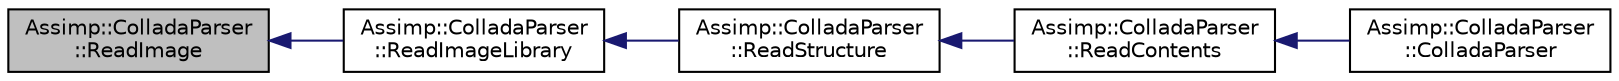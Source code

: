 digraph "Assimp::ColladaParser::ReadImage"
{
  edge [fontname="Helvetica",fontsize="10",labelfontname="Helvetica",labelfontsize="10"];
  node [fontname="Helvetica",fontsize="10",shape=record];
  rankdir="LR";
  Node1 [label="Assimp::ColladaParser\l::ReadImage",height=0.2,width=0.4,color="black", fillcolor="grey75", style="filled", fontcolor="black"];
  Node1 -> Node2 [dir="back",color="midnightblue",fontsize="10",style="solid"];
  Node2 [label="Assimp::ColladaParser\l::ReadImageLibrary",height=0.2,width=0.4,color="black", fillcolor="white", style="filled",URL="$class_assimp_1_1_collada_parser.html#a41c9d5f640ea750fa7385fbec6ee98ad"];
  Node2 -> Node3 [dir="back",color="midnightblue",fontsize="10",style="solid"];
  Node3 [label="Assimp::ColladaParser\l::ReadStructure",height=0.2,width=0.4,color="black", fillcolor="white", style="filled",URL="$class_assimp_1_1_collada_parser.html#a33b811a5865cf91cdbb264c49e2c05ae"];
  Node3 -> Node4 [dir="back",color="midnightblue",fontsize="10",style="solid"];
  Node4 [label="Assimp::ColladaParser\l::ReadContents",height=0.2,width=0.4,color="black", fillcolor="white", style="filled",URL="$class_assimp_1_1_collada_parser.html#a1744f170a70bdbfbe6a3877a570f7546"];
  Node4 -> Node5 [dir="back",color="midnightblue",fontsize="10",style="solid"];
  Node5 [label="Assimp::ColladaParser\l::ColladaParser",height=0.2,width=0.4,color="black", fillcolor="white", style="filled",URL="$class_assimp_1_1_collada_parser.html#a1567efb45f7129a79e9c93a782338b37"];
}
